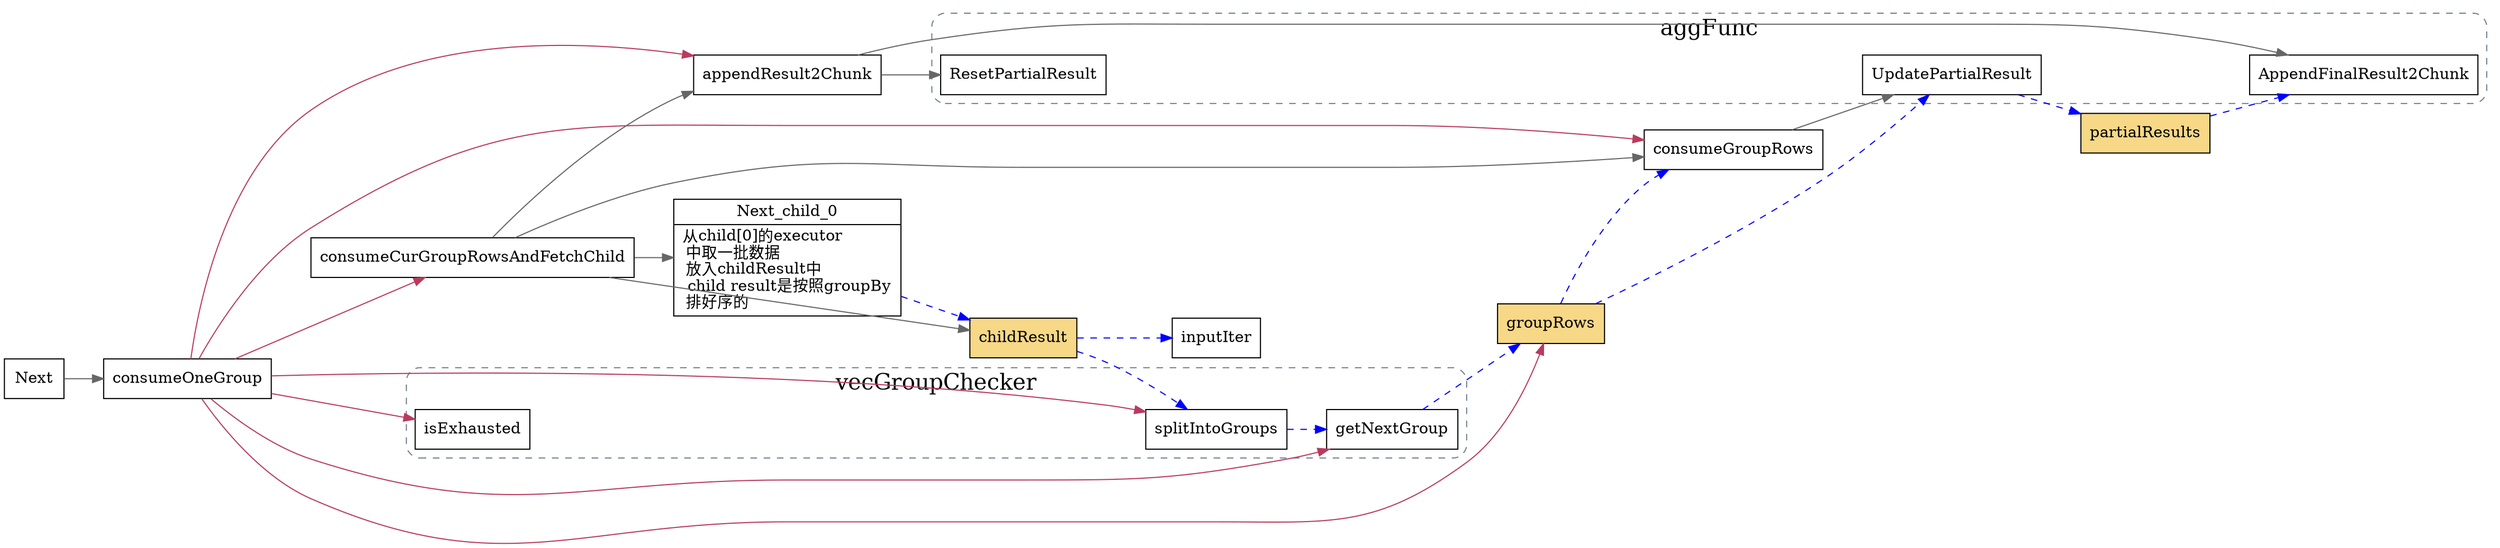 digraph StreamAgg_Next {
  node[shape=box];
  edge[color=gray40];
  newrank=true;
  rankdir=LR;
  subgraph cluster_vecGroupChecker {
    graph[label="vecGroupChecker";fontsize=20;style="rounded,dashed";color="slategrey"]
    splitIntoGroups;
    getNextGroup;
    isExhausted;
  }
  subgraph cluster_aggFunc {
    graph[label="aggFunc";fontsize=20;style="rounded,dashed";color="slategrey"]
    UpdatePartialResult;
    AppendFinalResult2Chunk;
    ResetPartialResult;
  }
  Next -> {
    consumeOneGroup;
  }
  Next_child_0[
    shape="record";
    label="{{
      Next_child_0|
      从child[0]的executor\l 
      中取一批数据\l
      放入childResult中\l
      child result是按照groupBy\l
      排好序的\l
    }}"];
  partialResults[
    shape=record;
    style=filled;
    fillcolor="#f6d887";
    label="{{
      partialResults
    }}"
  ];
  groupRows[
    shape=record;
    style=filled;
    fillcolor="#f6d887";
    label="{{
      groupRows
    }}"
  ];
  childResult[
    shape=record;
    style=filled;
    fillcolor="#f6d887";
    label="{{
      childResult
    }}"
  ];
  consumeOneGroup -> {
    consumeCurGroupRowsAndFetchChild;
    splitIntoGroups;
    getNextGroup;
    consumeGroupRows;
    groupRows;
    appendResult2Chunk;
    isExhausted;
  }[color="#b83b5e"];
  appendResult2Chunk -> {
    AppendFinalResult2Chunk;
    ResetPartialResult;
  }
  consumeCurGroupRowsAndFetchChild -> {
    consumeGroupRows;
    Next_child_0;
    appendResult2Chunk;
    childResult;
  }
  consumeGroupRows -> {
    UpdatePartialResult;
  }

  edge[style=dashed;color=blue];
  Next_child_0 -> childResult;
  childResult -> inputIter;
  groupRows -> UpdatePartialResult -> partialResults;
  childResult -> splitIntoGroups -> getNextGroup -> groupRows;
  partialResults -> AppendFinalResult2Chunk;
  groupRows -> consumeGroupRows;
}
